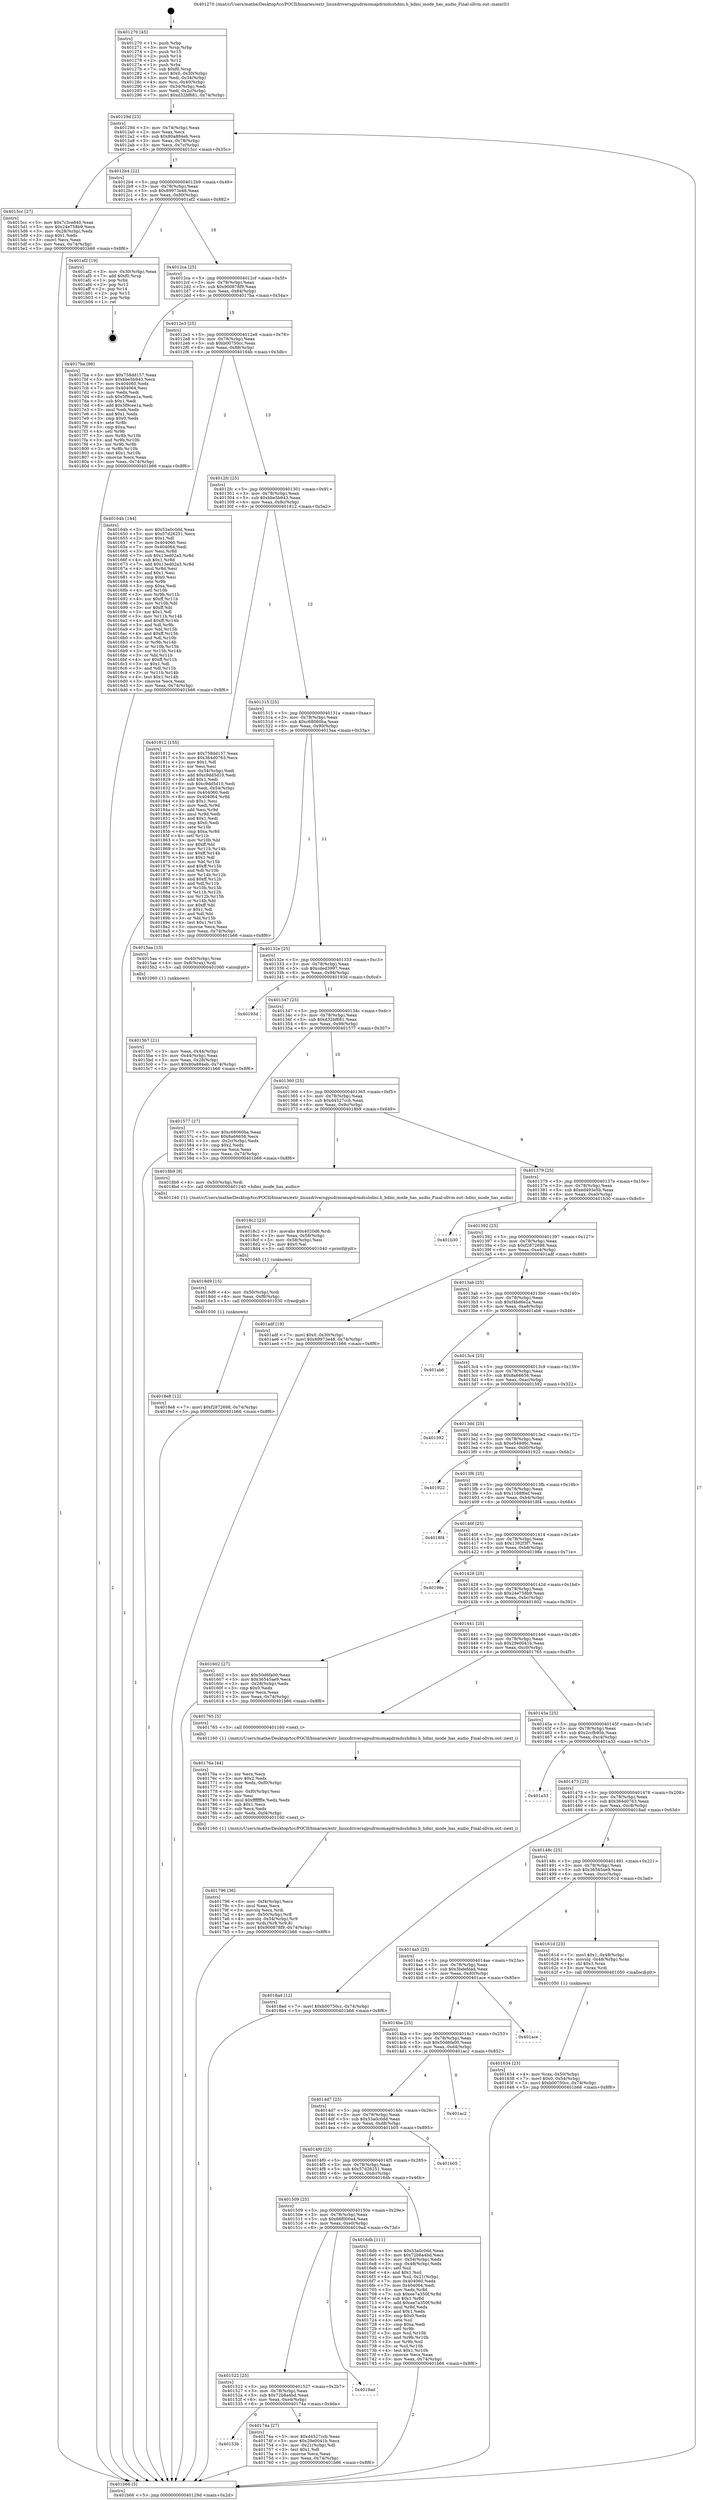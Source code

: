 digraph "0x401270" {
  label = "0x401270 (/mnt/c/Users/mathe/Desktop/tcc/POCII/binaries/extr_linuxdriversgpudrmomapdrmdsshdmi.h_hdmi_mode_has_audio_Final-ollvm.out::main(0))"
  labelloc = "t"
  node[shape=record]

  Entry [label="",width=0.3,height=0.3,shape=circle,fillcolor=black,style=filled]
  "0x40129d" [label="{
     0x40129d [23]\l
     | [instrs]\l
     &nbsp;&nbsp;0x40129d \<+3\>: mov -0x74(%rbp),%eax\l
     &nbsp;&nbsp;0x4012a0 \<+2\>: mov %eax,%ecx\l
     &nbsp;&nbsp;0x4012a2 \<+6\>: sub $0x80a884eb,%ecx\l
     &nbsp;&nbsp;0x4012a8 \<+3\>: mov %eax,-0x78(%rbp)\l
     &nbsp;&nbsp;0x4012ab \<+3\>: mov %ecx,-0x7c(%rbp)\l
     &nbsp;&nbsp;0x4012ae \<+6\>: je 00000000004015cc \<main+0x35c\>\l
  }"]
  "0x4015cc" [label="{
     0x4015cc [27]\l
     | [instrs]\l
     &nbsp;&nbsp;0x4015cc \<+5\>: mov $0x7c3ce840,%eax\l
     &nbsp;&nbsp;0x4015d1 \<+5\>: mov $0x24e758b9,%ecx\l
     &nbsp;&nbsp;0x4015d6 \<+3\>: mov -0x28(%rbp),%edx\l
     &nbsp;&nbsp;0x4015d9 \<+3\>: cmp $0x1,%edx\l
     &nbsp;&nbsp;0x4015dc \<+3\>: cmovl %ecx,%eax\l
     &nbsp;&nbsp;0x4015df \<+3\>: mov %eax,-0x74(%rbp)\l
     &nbsp;&nbsp;0x4015e2 \<+5\>: jmp 0000000000401b66 \<main+0x8f6\>\l
  }"]
  "0x4012b4" [label="{
     0x4012b4 [22]\l
     | [instrs]\l
     &nbsp;&nbsp;0x4012b4 \<+5\>: jmp 00000000004012b9 \<main+0x49\>\l
     &nbsp;&nbsp;0x4012b9 \<+3\>: mov -0x78(%rbp),%eax\l
     &nbsp;&nbsp;0x4012bc \<+5\>: sub $0x89973e48,%eax\l
     &nbsp;&nbsp;0x4012c1 \<+3\>: mov %eax,-0x80(%rbp)\l
     &nbsp;&nbsp;0x4012c4 \<+6\>: je 0000000000401af2 \<main+0x882\>\l
  }"]
  Exit [label="",width=0.3,height=0.3,shape=circle,fillcolor=black,style=filled,peripheries=2]
  "0x401af2" [label="{
     0x401af2 [19]\l
     | [instrs]\l
     &nbsp;&nbsp;0x401af2 \<+3\>: mov -0x30(%rbp),%eax\l
     &nbsp;&nbsp;0x401af5 \<+7\>: add $0xf0,%rsp\l
     &nbsp;&nbsp;0x401afc \<+1\>: pop %rbx\l
     &nbsp;&nbsp;0x401afd \<+2\>: pop %r12\l
     &nbsp;&nbsp;0x401aff \<+2\>: pop %r14\l
     &nbsp;&nbsp;0x401b01 \<+2\>: pop %r15\l
     &nbsp;&nbsp;0x401b03 \<+1\>: pop %rbp\l
     &nbsp;&nbsp;0x401b04 \<+1\>: ret\l
  }"]
  "0x4012ca" [label="{
     0x4012ca [25]\l
     | [instrs]\l
     &nbsp;&nbsp;0x4012ca \<+5\>: jmp 00000000004012cf \<main+0x5f\>\l
     &nbsp;&nbsp;0x4012cf \<+3\>: mov -0x78(%rbp),%eax\l
     &nbsp;&nbsp;0x4012d2 \<+5\>: sub $0x900878f9,%eax\l
     &nbsp;&nbsp;0x4012d7 \<+6\>: mov %eax,-0x84(%rbp)\l
     &nbsp;&nbsp;0x4012dd \<+6\>: je 00000000004017ba \<main+0x54a\>\l
  }"]
  "0x4018e8" [label="{
     0x4018e8 [12]\l
     | [instrs]\l
     &nbsp;&nbsp;0x4018e8 \<+7\>: movl $0xf2872698,-0x74(%rbp)\l
     &nbsp;&nbsp;0x4018ef \<+5\>: jmp 0000000000401b66 \<main+0x8f6\>\l
  }"]
  "0x4017ba" [label="{
     0x4017ba [88]\l
     | [instrs]\l
     &nbsp;&nbsp;0x4017ba \<+5\>: mov $0x758dd157,%eax\l
     &nbsp;&nbsp;0x4017bf \<+5\>: mov $0xbbe5b943,%ecx\l
     &nbsp;&nbsp;0x4017c4 \<+7\>: mov 0x404060,%edx\l
     &nbsp;&nbsp;0x4017cb \<+7\>: mov 0x404064,%esi\l
     &nbsp;&nbsp;0x4017d2 \<+2\>: mov %edx,%edi\l
     &nbsp;&nbsp;0x4017d4 \<+6\>: sub $0x5f9cee1a,%edi\l
     &nbsp;&nbsp;0x4017da \<+3\>: sub $0x1,%edi\l
     &nbsp;&nbsp;0x4017dd \<+6\>: add $0x5f9cee1a,%edi\l
     &nbsp;&nbsp;0x4017e3 \<+3\>: imul %edi,%edx\l
     &nbsp;&nbsp;0x4017e6 \<+3\>: and $0x1,%edx\l
     &nbsp;&nbsp;0x4017e9 \<+3\>: cmp $0x0,%edx\l
     &nbsp;&nbsp;0x4017ec \<+4\>: sete %r8b\l
     &nbsp;&nbsp;0x4017f0 \<+3\>: cmp $0xa,%esi\l
     &nbsp;&nbsp;0x4017f3 \<+4\>: setl %r9b\l
     &nbsp;&nbsp;0x4017f7 \<+3\>: mov %r8b,%r10b\l
     &nbsp;&nbsp;0x4017fa \<+3\>: and %r9b,%r10b\l
     &nbsp;&nbsp;0x4017fd \<+3\>: xor %r9b,%r8b\l
     &nbsp;&nbsp;0x401800 \<+3\>: or %r8b,%r10b\l
     &nbsp;&nbsp;0x401803 \<+4\>: test $0x1,%r10b\l
     &nbsp;&nbsp;0x401807 \<+3\>: cmovne %ecx,%eax\l
     &nbsp;&nbsp;0x40180a \<+3\>: mov %eax,-0x74(%rbp)\l
     &nbsp;&nbsp;0x40180d \<+5\>: jmp 0000000000401b66 \<main+0x8f6\>\l
  }"]
  "0x4012e3" [label="{
     0x4012e3 [25]\l
     | [instrs]\l
     &nbsp;&nbsp;0x4012e3 \<+5\>: jmp 00000000004012e8 \<main+0x78\>\l
     &nbsp;&nbsp;0x4012e8 \<+3\>: mov -0x78(%rbp),%eax\l
     &nbsp;&nbsp;0x4012eb \<+5\>: sub $0xb00750cc,%eax\l
     &nbsp;&nbsp;0x4012f0 \<+6\>: mov %eax,-0x88(%rbp)\l
     &nbsp;&nbsp;0x4012f6 \<+6\>: je 000000000040164b \<main+0x3db\>\l
  }"]
  "0x4018d9" [label="{
     0x4018d9 [15]\l
     | [instrs]\l
     &nbsp;&nbsp;0x4018d9 \<+4\>: mov -0x50(%rbp),%rdi\l
     &nbsp;&nbsp;0x4018dd \<+6\>: mov %eax,-0xf8(%rbp)\l
     &nbsp;&nbsp;0x4018e3 \<+5\>: call 0000000000401030 \<free@plt\>\l
     | [calls]\l
     &nbsp;&nbsp;0x401030 \{1\} (unknown)\l
  }"]
  "0x40164b" [label="{
     0x40164b [144]\l
     | [instrs]\l
     &nbsp;&nbsp;0x40164b \<+5\>: mov $0x53a0c0dd,%eax\l
     &nbsp;&nbsp;0x401650 \<+5\>: mov $0x57d26251,%ecx\l
     &nbsp;&nbsp;0x401655 \<+2\>: mov $0x1,%dl\l
     &nbsp;&nbsp;0x401657 \<+7\>: mov 0x404060,%esi\l
     &nbsp;&nbsp;0x40165e \<+7\>: mov 0x404064,%edi\l
     &nbsp;&nbsp;0x401665 \<+3\>: mov %esi,%r8d\l
     &nbsp;&nbsp;0x401668 \<+7\>: sub $0x13ed02a3,%r8d\l
     &nbsp;&nbsp;0x40166f \<+4\>: sub $0x1,%r8d\l
     &nbsp;&nbsp;0x401673 \<+7\>: add $0x13ed02a3,%r8d\l
     &nbsp;&nbsp;0x40167a \<+4\>: imul %r8d,%esi\l
     &nbsp;&nbsp;0x40167e \<+3\>: and $0x1,%esi\l
     &nbsp;&nbsp;0x401681 \<+3\>: cmp $0x0,%esi\l
     &nbsp;&nbsp;0x401684 \<+4\>: sete %r9b\l
     &nbsp;&nbsp;0x401688 \<+3\>: cmp $0xa,%edi\l
     &nbsp;&nbsp;0x40168b \<+4\>: setl %r10b\l
     &nbsp;&nbsp;0x40168f \<+3\>: mov %r9b,%r11b\l
     &nbsp;&nbsp;0x401692 \<+4\>: xor $0xff,%r11b\l
     &nbsp;&nbsp;0x401696 \<+3\>: mov %r10b,%bl\l
     &nbsp;&nbsp;0x401699 \<+3\>: xor $0xff,%bl\l
     &nbsp;&nbsp;0x40169c \<+3\>: xor $0x1,%dl\l
     &nbsp;&nbsp;0x40169f \<+3\>: mov %r11b,%r14b\l
     &nbsp;&nbsp;0x4016a2 \<+4\>: and $0xff,%r14b\l
     &nbsp;&nbsp;0x4016a6 \<+3\>: and %dl,%r9b\l
     &nbsp;&nbsp;0x4016a9 \<+3\>: mov %bl,%r15b\l
     &nbsp;&nbsp;0x4016ac \<+4\>: and $0xff,%r15b\l
     &nbsp;&nbsp;0x4016b0 \<+3\>: and %dl,%r10b\l
     &nbsp;&nbsp;0x4016b3 \<+3\>: or %r9b,%r14b\l
     &nbsp;&nbsp;0x4016b6 \<+3\>: or %r10b,%r15b\l
     &nbsp;&nbsp;0x4016b9 \<+3\>: xor %r15b,%r14b\l
     &nbsp;&nbsp;0x4016bc \<+3\>: or %bl,%r11b\l
     &nbsp;&nbsp;0x4016bf \<+4\>: xor $0xff,%r11b\l
     &nbsp;&nbsp;0x4016c3 \<+3\>: or $0x1,%dl\l
     &nbsp;&nbsp;0x4016c6 \<+3\>: and %dl,%r11b\l
     &nbsp;&nbsp;0x4016c9 \<+3\>: or %r11b,%r14b\l
     &nbsp;&nbsp;0x4016cc \<+4\>: test $0x1,%r14b\l
     &nbsp;&nbsp;0x4016d0 \<+3\>: cmovne %ecx,%eax\l
     &nbsp;&nbsp;0x4016d3 \<+3\>: mov %eax,-0x74(%rbp)\l
     &nbsp;&nbsp;0x4016d6 \<+5\>: jmp 0000000000401b66 \<main+0x8f6\>\l
  }"]
  "0x4012fc" [label="{
     0x4012fc [25]\l
     | [instrs]\l
     &nbsp;&nbsp;0x4012fc \<+5\>: jmp 0000000000401301 \<main+0x91\>\l
     &nbsp;&nbsp;0x401301 \<+3\>: mov -0x78(%rbp),%eax\l
     &nbsp;&nbsp;0x401304 \<+5\>: sub $0xbbe5b943,%eax\l
     &nbsp;&nbsp;0x401309 \<+6\>: mov %eax,-0x8c(%rbp)\l
     &nbsp;&nbsp;0x40130f \<+6\>: je 0000000000401812 \<main+0x5a2\>\l
  }"]
  "0x4018c2" [label="{
     0x4018c2 [23]\l
     | [instrs]\l
     &nbsp;&nbsp;0x4018c2 \<+10\>: movabs $0x4020d6,%rdi\l
     &nbsp;&nbsp;0x4018cc \<+3\>: mov %eax,-0x58(%rbp)\l
     &nbsp;&nbsp;0x4018cf \<+3\>: mov -0x58(%rbp),%esi\l
     &nbsp;&nbsp;0x4018d2 \<+2\>: mov $0x0,%al\l
     &nbsp;&nbsp;0x4018d4 \<+5\>: call 0000000000401040 \<printf@plt\>\l
     | [calls]\l
     &nbsp;&nbsp;0x401040 \{1\} (unknown)\l
  }"]
  "0x401812" [label="{
     0x401812 [155]\l
     | [instrs]\l
     &nbsp;&nbsp;0x401812 \<+5\>: mov $0x758dd157,%eax\l
     &nbsp;&nbsp;0x401817 \<+5\>: mov $0x364d0763,%ecx\l
     &nbsp;&nbsp;0x40181c \<+2\>: mov $0x1,%dl\l
     &nbsp;&nbsp;0x40181e \<+2\>: xor %esi,%esi\l
     &nbsp;&nbsp;0x401820 \<+3\>: mov -0x54(%rbp),%edi\l
     &nbsp;&nbsp;0x401823 \<+6\>: add $0xc9dd5d10,%edi\l
     &nbsp;&nbsp;0x401829 \<+3\>: add $0x1,%edi\l
     &nbsp;&nbsp;0x40182c \<+6\>: sub $0xc9dd5d10,%edi\l
     &nbsp;&nbsp;0x401832 \<+3\>: mov %edi,-0x54(%rbp)\l
     &nbsp;&nbsp;0x401835 \<+7\>: mov 0x404060,%edi\l
     &nbsp;&nbsp;0x40183c \<+8\>: mov 0x404064,%r8d\l
     &nbsp;&nbsp;0x401844 \<+3\>: sub $0x1,%esi\l
     &nbsp;&nbsp;0x401847 \<+3\>: mov %edi,%r9d\l
     &nbsp;&nbsp;0x40184a \<+3\>: add %esi,%r9d\l
     &nbsp;&nbsp;0x40184d \<+4\>: imul %r9d,%edi\l
     &nbsp;&nbsp;0x401851 \<+3\>: and $0x1,%edi\l
     &nbsp;&nbsp;0x401854 \<+3\>: cmp $0x0,%edi\l
     &nbsp;&nbsp;0x401857 \<+4\>: sete %r10b\l
     &nbsp;&nbsp;0x40185b \<+4\>: cmp $0xa,%r8d\l
     &nbsp;&nbsp;0x40185f \<+4\>: setl %r11b\l
     &nbsp;&nbsp;0x401863 \<+3\>: mov %r10b,%bl\l
     &nbsp;&nbsp;0x401866 \<+3\>: xor $0xff,%bl\l
     &nbsp;&nbsp;0x401869 \<+3\>: mov %r11b,%r14b\l
     &nbsp;&nbsp;0x40186c \<+4\>: xor $0xff,%r14b\l
     &nbsp;&nbsp;0x401870 \<+3\>: xor $0x1,%dl\l
     &nbsp;&nbsp;0x401873 \<+3\>: mov %bl,%r15b\l
     &nbsp;&nbsp;0x401876 \<+4\>: and $0xff,%r15b\l
     &nbsp;&nbsp;0x40187a \<+3\>: and %dl,%r10b\l
     &nbsp;&nbsp;0x40187d \<+3\>: mov %r14b,%r12b\l
     &nbsp;&nbsp;0x401880 \<+4\>: and $0xff,%r12b\l
     &nbsp;&nbsp;0x401884 \<+3\>: and %dl,%r11b\l
     &nbsp;&nbsp;0x401887 \<+3\>: or %r10b,%r15b\l
     &nbsp;&nbsp;0x40188a \<+3\>: or %r11b,%r12b\l
     &nbsp;&nbsp;0x40188d \<+3\>: xor %r12b,%r15b\l
     &nbsp;&nbsp;0x401890 \<+3\>: or %r14b,%bl\l
     &nbsp;&nbsp;0x401893 \<+3\>: xor $0xff,%bl\l
     &nbsp;&nbsp;0x401896 \<+3\>: or $0x1,%dl\l
     &nbsp;&nbsp;0x401899 \<+2\>: and %dl,%bl\l
     &nbsp;&nbsp;0x40189b \<+3\>: or %bl,%r15b\l
     &nbsp;&nbsp;0x40189e \<+4\>: test $0x1,%r15b\l
     &nbsp;&nbsp;0x4018a2 \<+3\>: cmovne %ecx,%eax\l
     &nbsp;&nbsp;0x4018a5 \<+3\>: mov %eax,-0x74(%rbp)\l
     &nbsp;&nbsp;0x4018a8 \<+5\>: jmp 0000000000401b66 \<main+0x8f6\>\l
  }"]
  "0x401315" [label="{
     0x401315 [25]\l
     | [instrs]\l
     &nbsp;&nbsp;0x401315 \<+5\>: jmp 000000000040131a \<main+0xaa\>\l
     &nbsp;&nbsp;0x40131a \<+3\>: mov -0x78(%rbp),%eax\l
     &nbsp;&nbsp;0x40131d \<+5\>: sub $0xc68060ba,%eax\l
     &nbsp;&nbsp;0x401322 \<+6\>: mov %eax,-0x90(%rbp)\l
     &nbsp;&nbsp;0x401328 \<+6\>: je 00000000004015aa \<main+0x33a\>\l
  }"]
  "0x401796" [label="{
     0x401796 [36]\l
     | [instrs]\l
     &nbsp;&nbsp;0x401796 \<+6\>: mov -0xf4(%rbp),%ecx\l
     &nbsp;&nbsp;0x40179c \<+3\>: imul %eax,%ecx\l
     &nbsp;&nbsp;0x40179f \<+3\>: movslq %ecx,%rdi\l
     &nbsp;&nbsp;0x4017a2 \<+4\>: mov -0x50(%rbp),%r8\l
     &nbsp;&nbsp;0x4017a6 \<+4\>: movslq -0x54(%rbp),%r9\l
     &nbsp;&nbsp;0x4017aa \<+4\>: mov %rdi,(%r8,%r9,8)\l
     &nbsp;&nbsp;0x4017ae \<+7\>: movl $0x900878f9,-0x74(%rbp)\l
     &nbsp;&nbsp;0x4017b5 \<+5\>: jmp 0000000000401b66 \<main+0x8f6\>\l
  }"]
  "0x4015aa" [label="{
     0x4015aa [13]\l
     | [instrs]\l
     &nbsp;&nbsp;0x4015aa \<+4\>: mov -0x40(%rbp),%rax\l
     &nbsp;&nbsp;0x4015ae \<+4\>: mov 0x8(%rax),%rdi\l
     &nbsp;&nbsp;0x4015b2 \<+5\>: call 0000000000401060 \<atoi@plt\>\l
     | [calls]\l
     &nbsp;&nbsp;0x401060 \{1\} (unknown)\l
  }"]
  "0x40132e" [label="{
     0x40132e [25]\l
     | [instrs]\l
     &nbsp;&nbsp;0x40132e \<+5\>: jmp 0000000000401333 \<main+0xc3\>\l
     &nbsp;&nbsp;0x401333 \<+3\>: mov -0x78(%rbp),%eax\l
     &nbsp;&nbsp;0x401336 \<+5\>: sub $0xcded3997,%eax\l
     &nbsp;&nbsp;0x40133b \<+6\>: mov %eax,-0x94(%rbp)\l
     &nbsp;&nbsp;0x401341 \<+6\>: je 000000000040193d \<main+0x6cd\>\l
  }"]
  "0x40176a" [label="{
     0x40176a [44]\l
     | [instrs]\l
     &nbsp;&nbsp;0x40176a \<+2\>: xor %ecx,%ecx\l
     &nbsp;&nbsp;0x40176c \<+5\>: mov $0x2,%edx\l
     &nbsp;&nbsp;0x401771 \<+6\>: mov %edx,-0xf0(%rbp)\l
     &nbsp;&nbsp;0x401777 \<+1\>: cltd\l
     &nbsp;&nbsp;0x401778 \<+6\>: mov -0xf0(%rbp),%esi\l
     &nbsp;&nbsp;0x40177e \<+2\>: idiv %esi\l
     &nbsp;&nbsp;0x401780 \<+6\>: imul $0xfffffffe,%edx,%edx\l
     &nbsp;&nbsp;0x401786 \<+3\>: sub $0x1,%ecx\l
     &nbsp;&nbsp;0x401789 \<+2\>: sub %ecx,%edx\l
     &nbsp;&nbsp;0x40178b \<+6\>: mov %edx,-0xf4(%rbp)\l
     &nbsp;&nbsp;0x401791 \<+5\>: call 0000000000401160 \<next_i\>\l
     | [calls]\l
     &nbsp;&nbsp;0x401160 \{1\} (/mnt/c/Users/mathe/Desktop/tcc/POCII/binaries/extr_linuxdriversgpudrmomapdrmdsshdmi.h_hdmi_mode_has_audio_Final-ollvm.out::next_i)\l
  }"]
  "0x40193d" [label="{
     0x40193d\l
  }", style=dashed]
  "0x401347" [label="{
     0x401347 [25]\l
     | [instrs]\l
     &nbsp;&nbsp;0x401347 \<+5\>: jmp 000000000040134c \<main+0xdc\>\l
     &nbsp;&nbsp;0x40134c \<+3\>: mov -0x78(%rbp),%eax\l
     &nbsp;&nbsp;0x40134f \<+5\>: sub $0xd32bf681,%eax\l
     &nbsp;&nbsp;0x401354 \<+6\>: mov %eax,-0x98(%rbp)\l
     &nbsp;&nbsp;0x40135a \<+6\>: je 0000000000401577 \<main+0x307\>\l
  }"]
  "0x40153b" [label="{
     0x40153b\l
  }", style=dashed]
  "0x401577" [label="{
     0x401577 [27]\l
     | [instrs]\l
     &nbsp;&nbsp;0x401577 \<+5\>: mov $0xc68060ba,%eax\l
     &nbsp;&nbsp;0x40157c \<+5\>: mov $0x8a66656,%ecx\l
     &nbsp;&nbsp;0x401581 \<+3\>: mov -0x2c(%rbp),%edx\l
     &nbsp;&nbsp;0x401584 \<+3\>: cmp $0x2,%edx\l
     &nbsp;&nbsp;0x401587 \<+3\>: cmovne %ecx,%eax\l
     &nbsp;&nbsp;0x40158a \<+3\>: mov %eax,-0x74(%rbp)\l
     &nbsp;&nbsp;0x40158d \<+5\>: jmp 0000000000401b66 \<main+0x8f6\>\l
  }"]
  "0x401360" [label="{
     0x401360 [25]\l
     | [instrs]\l
     &nbsp;&nbsp;0x401360 \<+5\>: jmp 0000000000401365 \<main+0xf5\>\l
     &nbsp;&nbsp;0x401365 \<+3\>: mov -0x78(%rbp),%eax\l
     &nbsp;&nbsp;0x401368 \<+5\>: sub $0xd4527ccb,%eax\l
     &nbsp;&nbsp;0x40136d \<+6\>: mov %eax,-0x9c(%rbp)\l
     &nbsp;&nbsp;0x401373 \<+6\>: je 00000000004018b9 \<main+0x649\>\l
  }"]
  "0x401b66" [label="{
     0x401b66 [5]\l
     | [instrs]\l
     &nbsp;&nbsp;0x401b66 \<+5\>: jmp 000000000040129d \<main+0x2d\>\l
  }"]
  "0x401270" [label="{
     0x401270 [45]\l
     | [instrs]\l
     &nbsp;&nbsp;0x401270 \<+1\>: push %rbp\l
     &nbsp;&nbsp;0x401271 \<+3\>: mov %rsp,%rbp\l
     &nbsp;&nbsp;0x401274 \<+2\>: push %r15\l
     &nbsp;&nbsp;0x401276 \<+2\>: push %r14\l
     &nbsp;&nbsp;0x401278 \<+2\>: push %r12\l
     &nbsp;&nbsp;0x40127a \<+1\>: push %rbx\l
     &nbsp;&nbsp;0x40127b \<+7\>: sub $0xf0,%rsp\l
     &nbsp;&nbsp;0x401282 \<+7\>: movl $0x0,-0x30(%rbp)\l
     &nbsp;&nbsp;0x401289 \<+3\>: mov %edi,-0x34(%rbp)\l
     &nbsp;&nbsp;0x40128c \<+4\>: mov %rsi,-0x40(%rbp)\l
     &nbsp;&nbsp;0x401290 \<+3\>: mov -0x34(%rbp),%edi\l
     &nbsp;&nbsp;0x401293 \<+3\>: mov %edi,-0x2c(%rbp)\l
     &nbsp;&nbsp;0x401296 \<+7\>: movl $0xd32bf681,-0x74(%rbp)\l
  }"]
  "0x4015b7" [label="{
     0x4015b7 [21]\l
     | [instrs]\l
     &nbsp;&nbsp;0x4015b7 \<+3\>: mov %eax,-0x44(%rbp)\l
     &nbsp;&nbsp;0x4015ba \<+3\>: mov -0x44(%rbp),%eax\l
     &nbsp;&nbsp;0x4015bd \<+3\>: mov %eax,-0x28(%rbp)\l
     &nbsp;&nbsp;0x4015c0 \<+7\>: movl $0x80a884eb,-0x74(%rbp)\l
     &nbsp;&nbsp;0x4015c7 \<+5\>: jmp 0000000000401b66 \<main+0x8f6\>\l
  }"]
  "0x40174a" [label="{
     0x40174a [27]\l
     | [instrs]\l
     &nbsp;&nbsp;0x40174a \<+5\>: mov $0xd4527ccb,%eax\l
     &nbsp;&nbsp;0x40174f \<+5\>: mov $0x29e0041b,%ecx\l
     &nbsp;&nbsp;0x401754 \<+3\>: mov -0x21(%rbp),%dl\l
     &nbsp;&nbsp;0x401757 \<+3\>: test $0x1,%dl\l
     &nbsp;&nbsp;0x40175a \<+3\>: cmovne %ecx,%eax\l
     &nbsp;&nbsp;0x40175d \<+3\>: mov %eax,-0x74(%rbp)\l
     &nbsp;&nbsp;0x401760 \<+5\>: jmp 0000000000401b66 \<main+0x8f6\>\l
  }"]
  "0x4018b9" [label="{
     0x4018b9 [9]\l
     | [instrs]\l
     &nbsp;&nbsp;0x4018b9 \<+4\>: mov -0x50(%rbp),%rdi\l
     &nbsp;&nbsp;0x4018bd \<+5\>: call 0000000000401240 \<hdmi_mode_has_audio\>\l
     | [calls]\l
     &nbsp;&nbsp;0x401240 \{1\} (/mnt/c/Users/mathe/Desktop/tcc/POCII/binaries/extr_linuxdriversgpudrmomapdrmdsshdmi.h_hdmi_mode_has_audio_Final-ollvm.out::hdmi_mode_has_audio)\l
  }"]
  "0x401379" [label="{
     0x401379 [25]\l
     | [instrs]\l
     &nbsp;&nbsp;0x401379 \<+5\>: jmp 000000000040137e \<main+0x10e\>\l
     &nbsp;&nbsp;0x40137e \<+3\>: mov -0x78(%rbp),%eax\l
     &nbsp;&nbsp;0x401381 \<+5\>: sub $0xed493e5b,%eax\l
     &nbsp;&nbsp;0x401386 \<+6\>: mov %eax,-0xa0(%rbp)\l
     &nbsp;&nbsp;0x40138c \<+6\>: je 0000000000401b30 \<main+0x8c0\>\l
  }"]
  "0x401522" [label="{
     0x401522 [25]\l
     | [instrs]\l
     &nbsp;&nbsp;0x401522 \<+5\>: jmp 0000000000401527 \<main+0x2b7\>\l
     &nbsp;&nbsp;0x401527 \<+3\>: mov -0x78(%rbp),%eax\l
     &nbsp;&nbsp;0x40152a \<+5\>: sub $0x72b8a4bd,%eax\l
     &nbsp;&nbsp;0x40152f \<+6\>: mov %eax,-0xe4(%rbp)\l
     &nbsp;&nbsp;0x401535 \<+6\>: je 000000000040174a \<main+0x4da\>\l
  }"]
  "0x401b30" [label="{
     0x401b30\l
  }", style=dashed]
  "0x401392" [label="{
     0x401392 [25]\l
     | [instrs]\l
     &nbsp;&nbsp;0x401392 \<+5\>: jmp 0000000000401397 \<main+0x127\>\l
     &nbsp;&nbsp;0x401397 \<+3\>: mov -0x78(%rbp),%eax\l
     &nbsp;&nbsp;0x40139a \<+5\>: sub $0xf2872698,%eax\l
     &nbsp;&nbsp;0x40139f \<+6\>: mov %eax,-0xa4(%rbp)\l
     &nbsp;&nbsp;0x4013a5 \<+6\>: je 0000000000401adf \<main+0x86f\>\l
  }"]
  "0x4019ad" [label="{
     0x4019ad\l
  }", style=dashed]
  "0x401adf" [label="{
     0x401adf [19]\l
     | [instrs]\l
     &nbsp;&nbsp;0x401adf \<+7\>: movl $0x0,-0x30(%rbp)\l
     &nbsp;&nbsp;0x401ae6 \<+7\>: movl $0x89973e48,-0x74(%rbp)\l
     &nbsp;&nbsp;0x401aed \<+5\>: jmp 0000000000401b66 \<main+0x8f6\>\l
  }"]
  "0x4013ab" [label="{
     0x4013ab [25]\l
     | [instrs]\l
     &nbsp;&nbsp;0x4013ab \<+5\>: jmp 00000000004013b0 \<main+0x140\>\l
     &nbsp;&nbsp;0x4013b0 \<+3\>: mov -0x78(%rbp),%eax\l
     &nbsp;&nbsp;0x4013b3 \<+5\>: sub $0xf4bd6e2a,%eax\l
     &nbsp;&nbsp;0x4013b8 \<+6\>: mov %eax,-0xa8(%rbp)\l
     &nbsp;&nbsp;0x4013be \<+6\>: je 0000000000401ab6 \<main+0x846\>\l
  }"]
  "0x401509" [label="{
     0x401509 [25]\l
     | [instrs]\l
     &nbsp;&nbsp;0x401509 \<+5\>: jmp 000000000040150e \<main+0x29e\>\l
     &nbsp;&nbsp;0x40150e \<+3\>: mov -0x78(%rbp),%eax\l
     &nbsp;&nbsp;0x401511 \<+5\>: sub $0x66f000a4,%eax\l
     &nbsp;&nbsp;0x401516 \<+6\>: mov %eax,-0xe0(%rbp)\l
     &nbsp;&nbsp;0x40151c \<+6\>: je 00000000004019ad \<main+0x73d\>\l
  }"]
  "0x401ab6" [label="{
     0x401ab6\l
  }", style=dashed]
  "0x4013c4" [label="{
     0x4013c4 [25]\l
     | [instrs]\l
     &nbsp;&nbsp;0x4013c4 \<+5\>: jmp 00000000004013c9 \<main+0x159\>\l
     &nbsp;&nbsp;0x4013c9 \<+3\>: mov -0x78(%rbp),%eax\l
     &nbsp;&nbsp;0x4013cc \<+5\>: sub $0x8a66656,%eax\l
     &nbsp;&nbsp;0x4013d1 \<+6\>: mov %eax,-0xac(%rbp)\l
     &nbsp;&nbsp;0x4013d7 \<+6\>: je 0000000000401592 \<main+0x322\>\l
  }"]
  "0x4016db" [label="{
     0x4016db [111]\l
     | [instrs]\l
     &nbsp;&nbsp;0x4016db \<+5\>: mov $0x53a0c0dd,%eax\l
     &nbsp;&nbsp;0x4016e0 \<+5\>: mov $0x72b8a4bd,%ecx\l
     &nbsp;&nbsp;0x4016e5 \<+3\>: mov -0x54(%rbp),%edx\l
     &nbsp;&nbsp;0x4016e8 \<+3\>: cmp -0x48(%rbp),%edx\l
     &nbsp;&nbsp;0x4016eb \<+4\>: setl %sil\l
     &nbsp;&nbsp;0x4016ef \<+4\>: and $0x1,%sil\l
     &nbsp;&nbsp;0x4016f3 \<+4\>: mov %sil,-0x21(%rbp)\l
     &nbsp;&nbsp;0x4016f7 \<+7\>: mov 0x404060,%edx\l
     &nbsp;&nbsp;0x4016fe \<+7\>: mov 0x404064,%edi\l
     &nbsp;&nbsp;0x401705 \<+3\>: mov %edx,%r8d\l
     &nbsp;&nbsp;0x401708 \<+7\>: sub $0xee7a350f,%r8d\l
     &nbsp;&nbsp;0x40170f \<+4\>: sub $0x1,%r8d\l
     &nbsp;&nbsp;0x401713 \<+7\>: add $0xee7a350f,%r8d\l
     &nbsp;&nbsp;0x40171a \<+4\>: imul %r8d,%edx\l
     &nbsp;&nbsp;0x40171e \<+3\>: and $0x1,%edx\l
     &nbsp;&nbsp;0x401721 \<+3\>: cmp $0x0,%edx\l
     &nbsp;&nbsp;0x401724 \<+4\>: sete %sil\l
     &nbsp;&nbsp;0x401728 \<+3\>: cmp $0xa,%edi\l
     &nbsp;&nbsp;0x40172b \<+4\>: setl %r9b\l
     &nbsp;&nbsp;0x40172f \<+3\>: mov %sil,%r10b\l
     &nbsp;&nbsp;0x401732 \<+3\>: and %r9b,%r10b\l
     &nbsp;&nbsp;0x401735 \<+3\>: xor %r9b,%sil\l
     &nbsp;&nbsp;0x401738 \<+3\>: or %sil,%r10b\l
     &nbsp;&nbsp;0x40173b \<+4\>: test $0x1,%r10b\l
     &nbsp;&nbsp;0x40173f \<+3\>: cmovne %ecx,%eax\l
     &nbsp;&nbsp;0x401742 \<+3\>: mov %eax,-0x74(%rbp)\l
     &nbsp;&nbsp;0x401745 \<+5\>: jmp 0000000000401b66 \<main+0x8f6\>\l
  }"]
  "0x401592" [label="{
     0x401592\l
  }", style=dashed]
  "0x4013dd" [label="{
     0x4013dd [25]\l
     | [instrs]\l
     &nbsp;&nbsp;0x4013dd \<+5\>: jmp 00000000004013e2 \<main+0x172\>\l
     &nbsp;&nbsp;0x4013e2 \<+3\>: mov -0x78(%rbp),%eax\l
     &nbsp;&nbsp;0x4013e5 \<+5\>: sub $0xe549d6c,%eax\l
     &nbsp;&nbsp;0x4013ea \<+6\>: mov %eax,-0xb0(%rbp)\l
     &nbsp;&nbsp;0x4013f0 \<+6\>: je 0000000000401922 \<main+0x6b2\>\l
  }"]
  "0x4014f0" [label="{
     0x4014f0 [25]\l
     | [instrs]\l
     &nbsp;&nbsp;0x4014f0 \<+5\>: jmp 00000000004014f5 \<main+0x285\>\l
     &nbsp;&nbsp;0x4014f5 \<+3\>: mov -0x78(%rbp),%eax\l
     &nbsp;&nbsp;0x4014f8 \<+5\>: sub $0x57d26251,%eax\l
     &nbsp;&nbsp;0x4014fd \<+6\>: mov %eax,-0xdc(%rbp)\l
     &nbsp;&nbsp;0x401503 \<+6\>: je 00000000004016db \<main+0x46b\>\l
  }"]
  "0x401922" [label="{
     0x401922\l
  }", style=dashed]
  "0x4013f6" [label="{
     0x4013f6 [25]\l
     | [instrs]\l
     &nbsp;&nbsp;0x4013f6 \<+5\>: jmp 00000000004013fb \<main+0x18b\>\l
     &nbsp;&nbsp;0x4013fb \<+3\>: mov -0x78(%rbp),%eax\l
     &nbsp;&nbsp;0x4013fe \<+5\>: sub $0x1168f6ef,%eax\l
     &nbsp;&nbsp;0x401403 \<+6\>: mov %eax,-0xb4(%rbp)\l
     &nbsp;&nbsp;0x401409 \<+6\>: je 00000000004018f4 \<main+0x684\>\l
  }"]
  "0x401b05" [label="{
     0x401b05\l
  }", style=dashed]
  "0x4018f4" [label="{
     0x4018f4\l
  }", style=dashed]
  "0x40140f" [label="{
     0x40140f [25]\l
     | [instrs]\l
     &nbsp;&nbsp;0x40140f \<+5\>: jmp 0000000000401414 \<main+0x1a4\>\l
     &nbsp;&nbsp;0x401414 \<+3\>: mov -0x78(%rbp),%eax\l
     &nbsp;&nbsp;0x401417 \<+5\>: sub $0x1392f3f7,%eax\l
     &nbsp;&nbsp;0x40141c \<+6\>: mov %eax,-0xb8(%rbp)\l
     &nbsp;&nbsp;0x401422 \<+6\>: je 000000000040198e \<main+0x71e\>\l
  }"]
  "0x4014d7" [label="{
     0x4014d7 [25]\l
     | [instrs]\l
     &nbsp;&nbsp;0x4014d7 \<+5\>: jmp 00000000004014dc \<main+0x26c\>\l
     &nbsp;&nbsp;0x4014dc \<+3\>: mov -0x78(%rbp),%eax\l
     &nbsp;&nbsp;0x4014df \<+5\>: sub $0x53a0c0dd,%eax\l
     &nbsp;&nbsp;0x4014e4 \<+6\>: mov %eax,-0xd8(%rbp)\l
     &nbsp;&nbsp;0x4014ea \<+6\>: je 0000000000401b05 \<main+0x895\>\l
  }"]
  "0x40198e" [label="{
     0x40198e\l
  }", style=dashed]
  "0x401428" [label="{
     0x401428 [25]\l
     | [instrs]\l
     &nbsp;&nbsp;0x401428 \<+5\>: jmp 000000000040142d \<main+0x1bd\>\l
     &nbsp;&nbsp;0x40142d \<+3\>: mov -0x78(%rbp),%eax\l
     &nbsp;&nbsp;0x401430 \<+5\>: sub $0x24e758b9,%eax\l
     &nbsp;&nbsp;0x401435 \<+6\>: mov %eax,-0xbc(%rbp)\l
     &nbsp;&nbsp;0x40143b \<+6\>: je 0000000000401602 \<main+0x392\>\l
  }"]
  "0x401ac2" [label="{
     0x401ac2\l
  }", style=dashed]
  "0x401602" [label="{
     0x401602 [27]\l
     | [instrs]\l
     &nbsp;&nbsp;0x401602 \<+5\>: mov $0x50d6fa00,%eax\l
     &nbsp;&nbsp;0x401607 \<+5\>: mov $0x36545ae9,%ecx\l
     &nbsp;&nbsp;0x40160c \<+3\>: mov -0x28(%rbp),%edx\l
     &nbsp;&nbsp;0x40160f \<+3\>: cmp $0x0,%edx\l
     &nbsp;&nbsp;0x401612 \<+3\>: cmove %ecx,%eax\l
     &nbsp;&nbsp;0x401615 \<+3\>: mov %eax,-0x74(%rbp)\l
     &nbsp;&nbsp;0x401618 \<+5\>: jmp 0000000000401b66 \<main+0x8f6\>\l
  }"]
  "0x401441" [label="{
     0x401441 [25]\l
     | [instrs]\l
     &nbsp;&nbsp;0x401441 \<+5\>: jmp 0000000000401446 \<main+0x1d6\>\l
     &nbsp;&nbsp;0x401446 \<+3\>: mov -0x78(%rbp),%eax\l
     &nbsp;&nbsp;0x401449 \<+5\>: sub $0x29e0041b,%eax\l
     &nbsp;&nbsp;0x40144e \<+6\>: mov %eax,-0xc0(%rbp)\l
     &nbsp;&nbsp;0x401454 \<+6\>: je 0000000000401765 \<main+0x4f5\>\l
  }"]
  "0x4014be" [label="{
     0x4014be [25]\l
     | [instrs]\l
     &nbsp;&nbsp;0x4014be \<+5\>: jmp 00000000004014c3 \<main+0x253\>\l
     &nbsp;&nbsp;0x4014c3 \<+3\>: mov -0x78(%rbp),%eax\l
     &nbsp;&nbsp;0x4014c6 \<+5\>: sub $0x50d6fa00,%eax\l
     &nbsp;&nbsp;0x4014cb \<+6\>: mov %eax,-0xd4(%rbp)\l
     &nbsp;&nbsp;0x4014d1 \<+6\>: je 0000000000401ac2 \<main+0x852\>\l
  }"]
  "0x401765" [label="{
     0x401765 [5]\l
     | [instrs]\l
     &nbsp;&nbsp;0x401765 \<+5\>: call 0000000000401160 \<next_i\>\l
     | [calls]\l
     &nbsp;&nbsp;0x401160 \{1\} (/mnt/c/Users/mathe/Desktop/tcc/POCII/binaries/extr_linuxdriversgpudrmomapdrmdsshdmi.h_hdmi_mode_has_audio_Final-ollvm.out::next_i)\l
  }"]
  "0x40145a" [label="{
     0x40145a [25]\l
     | [instrs]\l
     &nbsp;&nbsp;0x40145a \<+5\>: jmp 000000000040145f \<main+0x1ef\>\l
     &nbsp;&nbsp;0x40145f \<+3\>: mov -0x78(%rbp),%eax\l
     &nbsp;&nbsp;0x401462 \<+5\>: sub $0x2ccfb95b,%eax\l
     &nbsp;&nbsp;0x401467 \<+6\>: mov %eax,-0xc4(%rbp)\l
     &nbsp;&nbsp;0x40146d \<+6\>: je 0000000000401a33 \<main+0x7c3\>\l
  }"]
  "0x401ace" [label="{
     0x401ace\l
  }", style=dashed]
  "0x401a33" [label="{
     0x401a33\l
  }", style=dashed]
  "0x401473" [label="{
     0x401473 [25]\l
     | [instrs]\l
     &nbsp;&nbsp;0x401473 \<+5\>: jmp 0000000000401478 \<main+0x208\>\l
     &nbsp;&nbsp;0x401478 \<+3\>: mov -0x78(%rbp),%eax\l
     &nbsp;&nbsp;0x40147b \<+5\>: sub $0x364d0763,%eax\l
     &nbsp;&nbsp;0x401480 \<+6\>: mov %eax,-0xc8(%rbp)\l
     &nbsp;&nbsp;0x401486 \<+6\>: je 00000000004018ad \<main+0x63d\>\l
  }"]
  "0x401634" [label="{
     0x401634 [23]\l
     | [instrs]\l
     &nbsp;&nbsp;0x401634 \<+4\>: mov %rax,-0x50(%rbp)\l
     &nbsp;&nbsp;0x401638 \<+7\>: movl $0x0,-0x54(%rbp)\l
     &nbsp;&nbsp;0x40163f \<+7\>: movl $0xb00750cc,-0x74(%rbp)\l
     &nbsp;&nbsp;0x401646 \<+5\>: jmp 0000000000401b66 \<main+0x8f6\>\l
  }"]
  "0x4018ad" [label="{
     0x4018ad [12]\l
     | [instrs]\l
     &nbsp;&nbsp;0x4018ad \<+7\>: movl $0xb00750cc,-0x74(%rbp)\l
     &nbsp;&nbsp;0x4018b4 \<+5\>: jmp 0000000000401b66 \<main+0x8f6\>\l
  }"]
  "0x40148c" [label="{
     0x40148c [25]\l
     | [instrs]\l
     &nbsp;&nbsp;0x40148c \<+5\>: jmp 0000000000401491 \<main+0x221\>\l
     &nbsp;&nbsp;0x401491 \<+3\>: mov -0x78(%rbp),%eax\l
     &nbsp;&nbsp;0x401494 \<+5\>: sub $0x36545ae9,%eax\l
     &nbsp;&nbsp;0x401499 \<+6\>: mov %eax,-0xcc(%rbp)\l
     &nbsp;&nbsp;0x40149f \<+6\>: je 000000000040161d \<main+0x3ad\>\l
  }"]
  "0x4014a5" [label="{
     0x4014a5 [25]\l
     | [instrs]\l
     &nbsp;&nbsp;0x4014a5 \<+5\>: jmp 00000000004014aa \<main+0x23a\>\l
     &nbsp;&nbsp;0x4014aa \<+3\>: mov -0x78(%rbp),%eax\l
     &nbsp;&nbsp;0x4014ad \<+5\>: sub $0x3bdefdad,%eax\l
     &nbsp;&nbsp;0x4014b2 \<+6\>: mov %eax,-0xd0(%rbp)\l
     &nbsp;&nbsp;0x4014b8 \<+6\>: je 0000000000401ace \<main+0x85e\>\l
  }"]
  "0x40161d" [label="{
     0x40161d [23]\l
     | [instrs]\l
     &nbsp;&nbsp;0x40161d \<+7\>: movl $0x1,-0x48(%rbp)\l
     &nbsp;&nbsp;0x401624 \<+4\>: movslq -0x48(%rbp),%rax\l
     &nbsp;&nbsp;0x401628 \<+4\>: shl $0x3,%rax\l
     &nbsp;&nbsp;0x40162c \<+3\>: mov %rax,%rdi\l
     &nbsp;&nbsp;0x40162f \<+5\>: call 0000000000401050 \<malloc@plt\>\l
     | [calls]\l
     &nbsp;&nbsp;0x401050 \{1\} (unknown)\l
  }"]
  Entry -> "0x401270" [label=" 1"]
  "0x40129d" -> "0x4015cc" [label=" 1"]
  "0x40129d" -> "0x4012b4" [label=" 17"]
  "0x401af2" -> Exit [label=" 1"]
  "0x4012b4" -> "0x401af2" [label=" 1"]
  "0x4012b4" -> "0x4012ca" [label=" 16"]
  "0x401adf" -> "0x401b66" [label=" 1"]
  "0x4012ca" -> "0x4017ba" [label=" 1"]
  "0x4012ca" -> "0x4012e3" [label=" 15"]
  "0x4018e8" -> "0x401b66" [label=" 1"]
  "0x4012e3" -> "0x40164b" [label=" 2"]
  "0x4012e3" -> "0x4012fc" [label=" 13"]
  "0x4018d9" -> "0x4018e8" [label=" 1"]
  "0x4012fc" -> "0x401812" [label=" 1"]
  "0x4012fc" -> "0x401315" [label=" 12"]
  "0x4018c2" -> "0x4018d9" [label=" 1"]
  "0x401315" -> "0x4015aa" [label=" 1"]
  "0x401315" -> "0x40132e" [label=" 11"]
  "0x4018b9" -> "0x4018c2" [label=" 1"]
  "0x40132e" -> "0x40193d" [label=" 0"]
  "0x40132e" -> "0x401347" [label=" 11"]
  "0x4018ad" -> "0x401b66" [label=" 1"]
  "0x401347" -> "0x401577" [label=" 1"]
  "0x401347" -> "0x401360" [label=" 10"]
  "0x401577" -> "0x401b66" [label=" 1"]
  "0x401270" -> "0x40129d" [label=" 1"]
  "0x401b66" -> "0x40129d" [label=" 17"]
  "0x4015aa" -> "0x4015b7" [label=" 1"]
  "0x4015b7" -> "0x401b66" [label=" 1"]
  "0x4015cc" -> "0x401b66" [label=" 1"]
  "0x401812" -> "0x401b66" [label=" 1"]
  "0x401360" -> "0x4018b9" [label=" 1"]
  "0x401360" -> "0x401379" [label=" 9"]
  "0x4017ba" -> "0x401b66" [label=" 1"]
  "0x401379" -> "0x401b30" [label=" 0"]
  "0x401379" -> "0x401392" [label=" 9"]
  "0x40176a" -> "0x401796" [label=" 1"]
  "0x401392" -> "0x401adf" [label=" 1"]
  "0x401392" -> "0x4013ab" [label=" 8"]
  "0x401765" -> "0x40176a" [label=" 1"]
  "0x4013ab" -> "0x401ab6" [label=" 0"]
  "0x4013ab" -> "0x4013c4" [label=" 8"]
  "0x401522" -> "0x40153b" [label=" 0"]
  "0x4013c4" -> "0x401592" [label=" 0"]
  "0x4013c4" -> "0x4013dd" [label=" 8"]
  "0x401522" -> "0x40174a" [label=" 2"]
  "0x4013dd" -> "0x401922" [label=" 0"]
  "0x4013dd" -> "0x4013f6" [label=" 8"]
  "0x401509" -> "0x401522" [label=" 2"]
  "0x4013f6" -> "0x4018f4" [label=" 0"]
  "0x4013f6" -> "0x40140f" [label=" 8"]
  "0x401509" -> "0x4019ad" [label=" 0"]
  "0x40140f" -> "0x40198e" [label=" 0"]
  "0x40140f" -> "0x401428" [label=" 8"]
  "0x4016db" -> "0x401b66" [label=" 2"]
  "0x401428" -> "0x401602" [label=" 1"]
  "0x401428" -> "0x401441" [label=" 7"]
  "0x401602" -> "0x401b66" [label=" 1"]
  "0x4014f0" -> "0x401509" [label=" 2"]
  "0x401441" -> "0x401765" [label=" 1"]
  "0x401441" -> "0x40145a" [label=" 6"]
  "0x401796" -> "0x401b66" [label=" 1"]
  "0x40145a" -> "0x401a33" [label=" 0"]
  "0x40145a" -> "0x401473" [label=" 6"]
  "0x4014d7" -> "0x4014f0" [label=" 4"]
  "0x401473" -> "0x4018ad" [label=" 1"]
  "0x401473" -> "0x40148c" [label=" 5"]
  "0x40174a" -> "0x401b66" [label=" 2"]
  "0x40148c" -> "0x40161d" [label=" 1"]
  "0x40148c" -> "0x4014a5" [label=" 4"]
  "0x40161d" -> "0x401634" [label=" 1"]
  "0x401634" -> "0x401b66" [label=" 1"]
  "0x40164b" -> "0x401b66" [label=" 2"]
  "0x4014d7" -> "0x401b05" [label=" 0"]
  "0x4014a5" -> "0x401ace" [label=" 0"]
  "0x4014a5" -> "0x4014be" [label=" 4"]
  "0x4014f0" -> "0x4016db" [label=" 2"]
  "0x4014be" -> "0x401ac2" [label=" 0"]
  "0x4014be" -> "0x4014d7" [label=" 4"]
}
